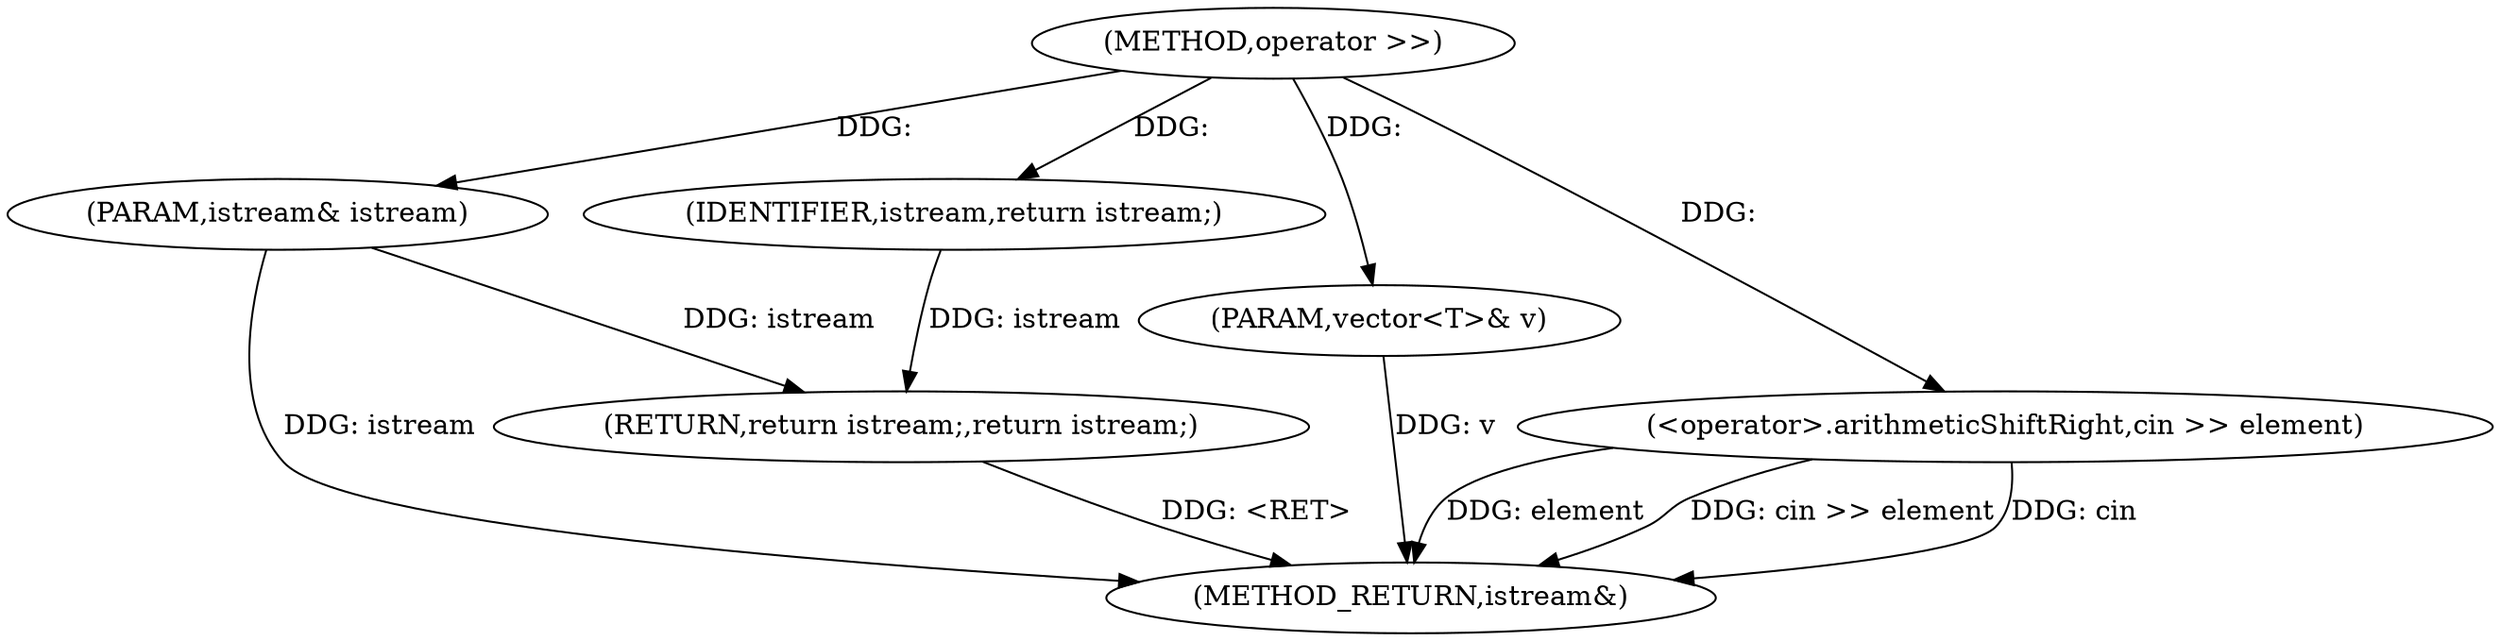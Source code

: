 digraph "operator >>" {  
"1000154" [label = "(METHOD,operator >>)" ]
"1000165" [label = "(METHOD_RETURN,istream&)" ]
"1000155" [label = "(PARAM,istream& istream)" ]
"1000156" [label = "(PARAM,vector<T>& v)" ]
"1000163" [label = "(RETURN,return istream;,return istream;)" ]
"1000160" [label = "(<operator>.arithmeticShiftRight,cin >> element)" ]
"1000164" [label = "(IDENTIFIER,istream,return istream;)" ]
  "1000155" -> "1000165"  [ label = "DDG: istream"] 
  "1000156" -> "1000165"  [ label = "DDG: v"] 
  "1000160" -> "1000165"  [ label = "DDG: element"] 
  "1000160" -> "1000165"  [ label = "DDG: cin >> element"] 
  "1000163" -> "1000165"  [ label = "DDG: <RET>"] 
  "1000160" -> "1000165"  [ label = "DDG: cin"] 
  "1000154" -> "1000155"  [ label = "DDG: "] 
  "1000154" -> "1000156"  [ label = "DDG: "] 
  "1000164" -> "1000163"  [ label = "DDG: istream"] 
  "1000155" -> "1000163"  [ label = "DDG: istream"] 
  "1000154" -> "1000164"  [ label = "DDG: "] 
  "1000154" -> "1000160"  [ label = "DDG: "] 
}
